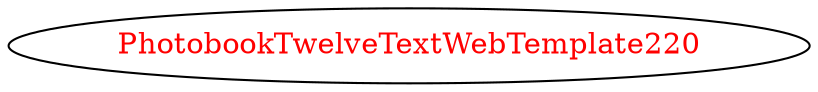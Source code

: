 digraph dependencyGraph {
 concentrate=true;
 ranksep="2.0";
 rankdir="LR"; 
 splines="ortho";
"PhotobookTwelveTextWebTemplate220" [fontcolor="red"];
}
